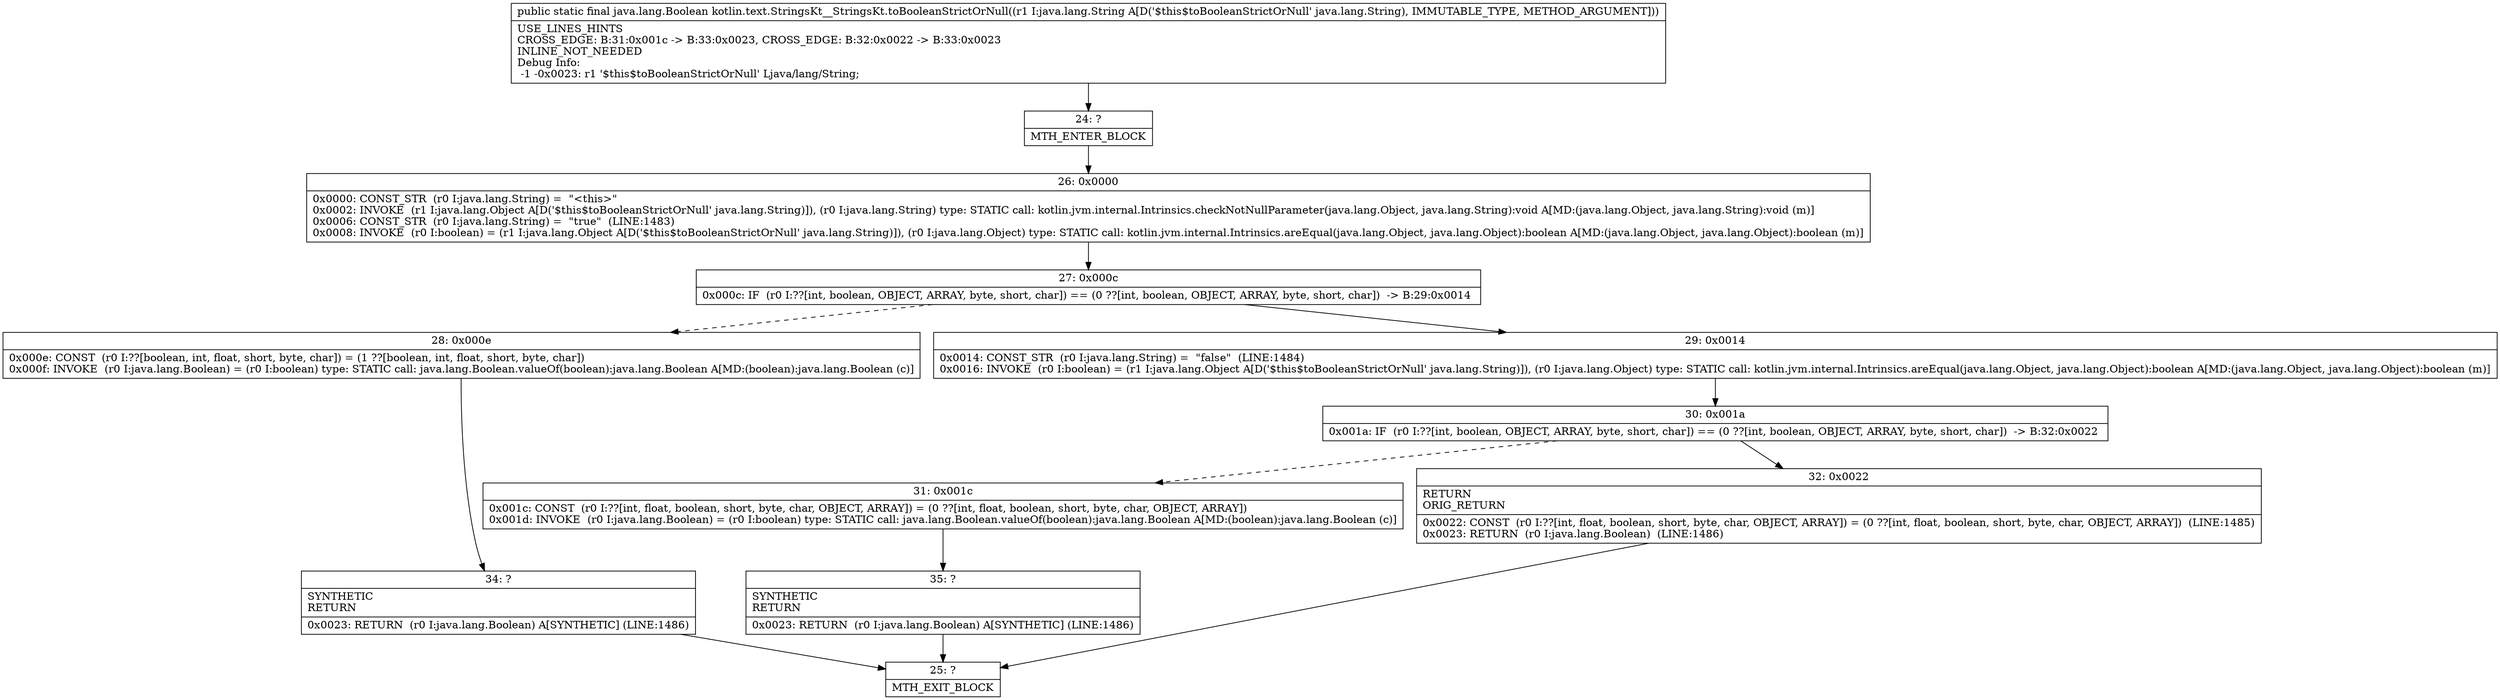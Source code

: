 digraph "CFG forkotlin.text.StringsKt__StringsKt.toBooleanStrictOrNull(Ljava\/lang\/String;)Ljava\/lang\/Boolean;" {
Node_24 [shape=record,label="{24\:\ ?|MTH_ENTER_BLOCK\l}"];
Node_26 [shape=record,label="{26\:\ 0x0000|0x0000: CONST_STR  (r0 I:java.lang.String) =  \"\<this\>\" \l0x0002: INVOKE  (r1 I:java.lang.Object A[D('$this$toBooleanStrictOrNull' java.lang.String)]), (r0 I:java.lang.String) type: STATIC call: kotlin.jvm.internal.Intrinsics.checkNotNullParameter(java.lang.Object, java.lang.String):void A[MD:(java.lang.Object, java.lang.String):void (m)]\l0x0006: CONST_STR  (r0 I:java.lang.String) =  \"true\"  (LINE:1483)\l0x0008: INVOKE  (r0 I:boolean) = (r1 I:java.lang.Object A[D('$this$toBooleanStrictOrNull' java.lang.String)]), (r0 I:java.lang.Object) type: STATIC call: kotlin.jvm.internal.Intrinsics.areEqual(java.lang.Object, java.lang.Object):boolean A[MD:(java.lang.Object, java.lang.Object):boolean (m)]\l}"];
Node_27 [shape=record,label="{27\:\ 0x000c|0x000c: IF  (r0 I:??[int, boolean, OBJECT, ARRAY, byte, short, char]) == (0 ??[int, boolean, OBJECT, ARRAY, byte, short, char])  \-\> B:29:0x0014 \l}"];
Node_28 [shape=record,label="{28\:\ 0x000e|0x000e: CONST  (r0 I:??[boolean, int, float, short, byte, char]) = (1 ??[boolean, int, float, short, byte, char]) \l0x000f: INVOKE  (r0 I:java.lang.Boolean) = (r0 I:boolean) type: STATIC call: java.lang.Boolean.valueOf(boolean):java.lang.Boolean A[MD:(boolean):java.lang.Boolean (c)]\l}"];
Node_34 [shape=record,label="{34\:\ ?|SYNTHETIC\lRETURN\l|0x0023: RETURN  (r0 I:java.lang.Boolean) A[SYNTHETIC] (LINE:1486)\l}"];
Node_25 [shape=record,label="{25\:\ ?|MTH_EXIT_BLOCK\l}"];
Node_29 [shape=record,label="{29\:\ 0x0014|0x0014: CONST_STR  (r0 I:java.lang.String) =  \"false\"  (LINE:1484)\l0x0016: INVOKE  (r0 I:boolean) = (r1 I:java.lang.Object A[D('$this$toBooleanStrictOrNull' java.lang.String)]), (r0 I:java.lang.Object) type: STATIC call: kotlin.jvm.internal.Intrinsics.areEqual(java.lang.Object, java.lang.Object):boolean A[MD:(java.lang.Object, java.lang.Object):boolean (m)]\l}"];
Node_30 [shape=record,label="{30\:\ 0x001a|0x001a: IF  (r0 I:??[int, boolean, OBJECT, ARRAY, byte, short, char]) == (0 ??[int, boolean, OBJECT, ARRAY, byte, short, char])  \-\> B:32:0x0022 \l}"];
Node_31 [shape=record,label="{31\:\ 0x001c|0x001c: CONST  (r0 I:??[int, float, boolean, short, byte, char, OBJECT, ARRAY]) = (0 ??[int, float, boolean, short, byte, char, OBJECT, ARRAY]) \l0x001d: INVOKE  (r0 I:java.lang.Boolean) = (r0 I:boolean) type: STATIC call: java.lang.Boolean.valueOf(boolean):java.lang.Boolean A[MD:(boolean):java.lang.Boolean (c)]\l}"];
Node_35 [shape=record,label="{35\:\ ?|SYNTHETIC\lRETURN\l|0x0023: RETURN  (r0 I:java.lang.Boolean) A[SYNTHETIC] (LINE:1486)\l}"];
Node_32 [shape=record,label="{32\:\ 0x0022|RETURN\lORIG_RETURN\l|0x0022: CONST  (r0 I:??[int, float, boolean, short, byte, char, OBJECT, ARRAY]) = (0 ??[int, float, boolean, short, byte, char, OBJECT, ARRAY])  (LINE:1485)\l0x0023: RETURN  (r0 I:java.lang.Boolean)  (LINE:1486)\l}"];
MethodNode[shape=record,label="{public static final java.lang.Boolean kotlin.text.StringsKt__StringsKt.toBooleanStrictOrNull((r1 I:java.lang.String A[D('$this$toBooleanStrictOrNull' java.lang.String), IMMUTABLE_TYPE, METHOD_ARGUMENT]))  | USE_LINES_HINTS\lCROSS_EDGE: B:31:0x001c \-\> B:33:0x0023, CROSS_EDGE: B:32:0x0022 \-\> B:33:0x0023\lINLINE_NOT_NEEDED\lDebug Info:\l  \-1 \-0x0023: r1 '$this$toBooleanStrictOrNull' Ljava\/lang\/String;\l}"];
MethodNode -> Node_24;Node_24 -> Node_26;
Node_26 -> Node_27;
Node_27 -> Node_28[style=dashed];
Node_27 -> Node_29;
Node_28 -> Node_34;
Node_34 -> Node_25;
Node_29 -> Node_30;
Node_30 -> Node_31[style=dashed];
Node_30 -> Node_32;
Node_31 -> Node_35;
Node_35 -> Node_25;
Node_32 -> Node_25;
}

